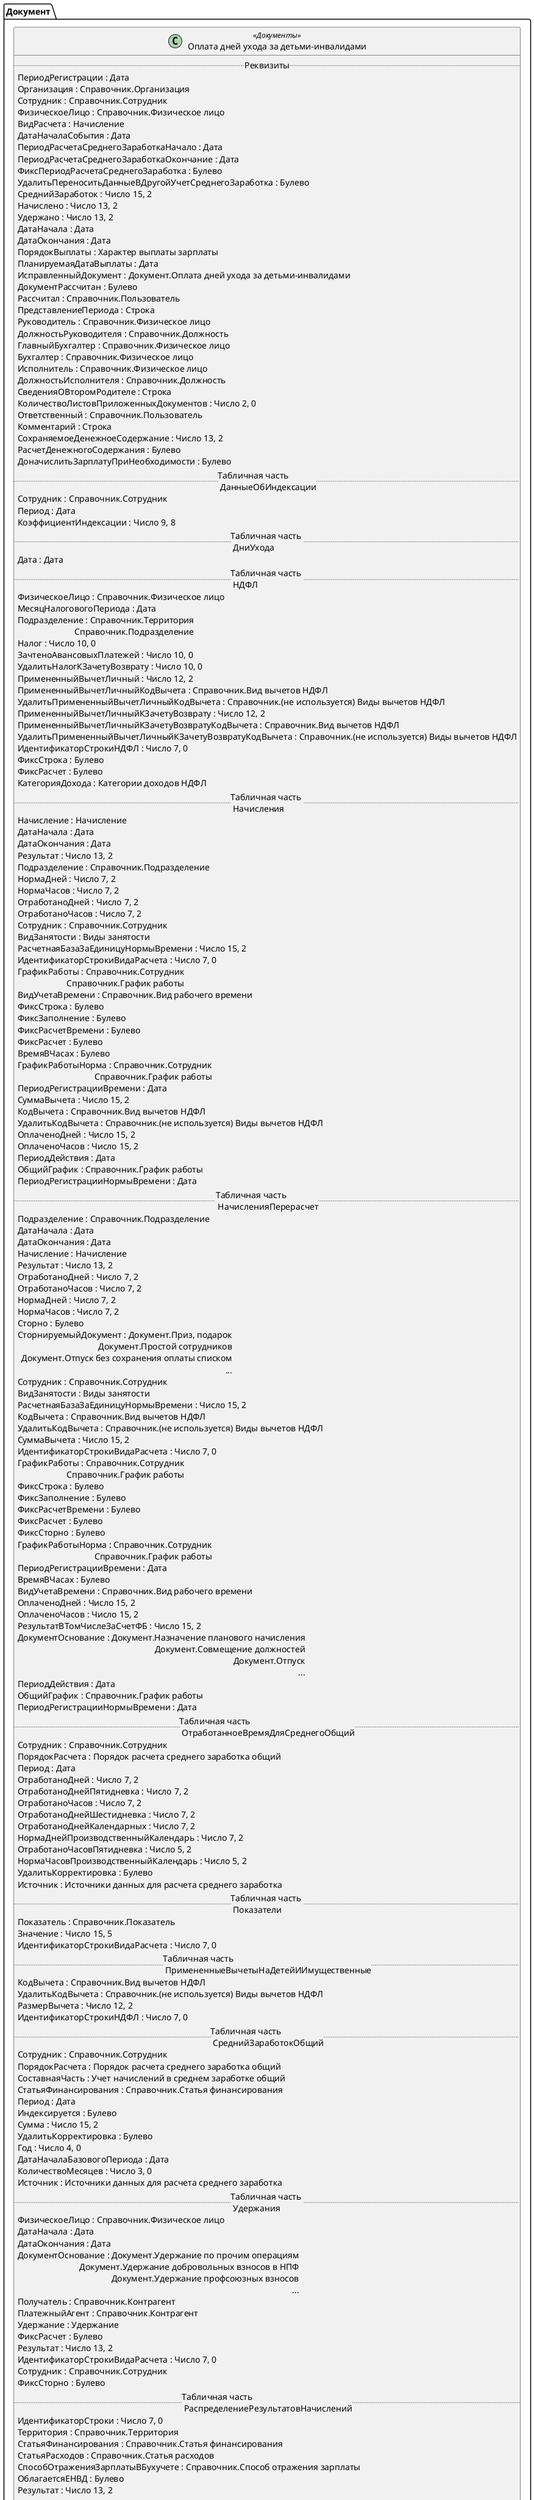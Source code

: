 ﻿@startuml ОплатаДнейУходаЗаДетьмиИнвалидами
'!include templates.wsd
'..\include templates.wsd
class Документ.ОплатаДнейУходаЗаДетьмиИнвалидами as "Оплата дней ухода за детьми-инвалидами" <<Документы>>
{
..Реквизиты..
ПериодРегистрации : Дата
Организация : Справочник.Организация
Сотрудник : Справочник.Сотрудник
ФизическоеЛицо : Справочник.Физическое лицо
ВидРасчета : Начисление
ДатаНачалаСобытия : Дата
ПериодРасчетаСреднегоЗаработкаНачало : Дата
ПериодРасчетаСреднегоЗаработкаОкончание : Дата
ФиксПериодРасчетаСреднегоЗаработка : Булево
УдалитьПереноситьДанныеВДругойУчетСреднегоЗаработка : Булево
СреднийЗаработок : Число 15, 2
Начислено : Число 13, 2
Удержано : Число 13, 2
ДатаНачала : Дата
ДатаОкончания : Дата
ПорядокВыплаты : Характер выплаты зарплаты
ПланируемаяДатаВыплаты : Дата
ИсправленныйДокумент : Документ.Оплата дней ухода за детьми-инвалидами
ДокументРассчитан : Булево
Рассчитал : Справочник.Пользователь
ПредставлениеПериода : Строка
Руководитель : Справочник.Физическое лицо
ДолжностьРуководителя : Справочник.Должность
ГлавныйБухгалтер : Справочник.Физическое лицо
Бухгалтер : Справочник.Физическое лицо
Исполнитель : Справочник.Физическое лицо
ДолжностьИсполнителя : Справочник.Должность
СведенияОВторомРодителе : Строка
КоличествоЛистовПриложенныхДокументов : Число 2, 0
Ответственный : Справочник.Пользователь
Комментарий : Строка
СохраняемоеДенежноеСодержание : Число 13, 2
РасчетДенежногоСодержания : Булево
ДоначислитьЗарплатуПриНеобходимости : Булево
..Табличная часть \n ДанныеОбИндексации..
Сотрудник : Справочник.Сотрудник
Период : Дата
КоэффициентИндексации : Число 9, 8
..Табличная часть \n ДниУхода..
Дата : Дата
..Табличная часть \n НДФЛ..
ФизическоеЛицо : Справочник.Физическое лицо
МесяцНалоговогоПериода : Дата
Подразделение : Справочник.Территория\rСправочник.Подразделение
Налог : Число 10, 0
ЗачтеноАвансовыхПлатежей : Число 10, 0
УдалитьНалогКЗачетуВозврату : Число 10, 0
ПримененныйВычетЛичный : Число 12, 2
ПримененныйВычетЛичныйКодВычета : Справочник.Вид вычетов НДФЛ
УдалитьПримененныйВычетЛичныйКодВычета : Справочник.(не используется) Виды вычетов НДФЛ
ПримененныйВычетЛичныйКЗачетуВозврату : Число 12, 2
ПримененныйВычетЛичныйКЗачетуВозвратуКодВычета : Справочник.Вид вычетов НДФЛ
УдалитьПримененныйВычетЛичныйКЗачетуВозвратуКодВычета : Справочник.(не используется) Виды вычетов НДФЛ
ИдентификаторСтрокиНДФЛ : Число 7, 0
ФиксСтрока : Булево
ФиксРасчет : Булево
КатегорияДохода : Категории доходов НДФЛ
..Табличная часть \n Начисления..
Начисление : Начисление
ДатаНачала : Дата
ДатаОкончания : Дата
Результат : Число 13, 2
Подразделение : Справочник.Подразделение
НормаДней : Число 7, 2
НормаЧасов : Число 7, 2
ОтработаноДней : Число 7, 2
ОтработаноЧасов : Число 7, 2
Сотрудник : Справочник.Сотрудник
ВидЗанятости : Виды занятости
РасчетнаяБазаЗаЕдиницуНормыВремени : Число 15, 2
ИдентификаторСтрокиВидаРасчета : Число 7, 0
ГрафикРаботы : Справочник.Сотрудник\rСправочник.График работы
ВидУчетаВремени : Справочник.Вид рабочего времени
ФиксСтрока : Булево
ФиксЗаполнение : Булево
ФиксРасчетВремени : Булево
ФиксРасчет : Булево
ВремяВЧасах : Булево
ГрафикРаботыНорма : Справочник.Сотрудник\rСправочник.График работы
ПериодРегистрацииВремени : Дата
СуммаВычета : Число 15, 2
КодВычета : Справочник.Вид вычетов НДФЛ
УдалитьКодВычета : Справочник.(не используется) Виды вычетов НДФЛ
ОплаченоДней : Число 15, 2
ОплаченоЧасов : Число 15, 2
ПериодДействия : Дата
ОбщийГрафик : Справочник.График работы
ПериодРегистрацииНормыВремени : Дата
..Табличная часть \n НачисленияПерерасчет..
Подразделение : Справочник.Подразделение
ДатаНачала : Дата
ДатаОкончания : Дата
Начисление : Начисление
Результат : Число 13, 2
ОтработаноДней : Число 7, 2
ОтработаноЧасов : Число 7, 2
НормаДней : Число 7, 2
НормаЧасов : Число 7, 2
Сторно : Булево
СторнируемыйДокумент : Документ.Приз, подарок\rДокумент.Простой сотрудников\rДокумент.Отпуск без сохранения оплаты списком\r...
Сотрудник : Справочник.Сотрудник
ВидЗанятости : Виды занятости
РасчетнаяБазаЗаЕдиницуНормыВремени : Число 15, 2
КодВычета : Справочник.Вид вычетов НДФЛ
УдалитьКодВычета : Справочник.(не используется) Виды вычетов НДФЛ
СуммаВычета : Число 15, 2
ИдентификаторСтрокиВидаРасчета : Число 7, 0
ГрафикРаботы : Справочник.Сотрудник\rСправочник.График работы
ФиксСтрока : Булево
ФиксЗаполнение : Булево
ФиксРасчетВремени : Булево
ФиксРасчет : Булево
ФиксСторно : Булево
ГрафикРаботыНорма : Справочник.Сотрудник\rСправочник.График работы
ПериодРегистрацииВремени : Дата
ВремяВЧасах : Булево
ВидУчетаВремени : Справочник.Вид рабочего времени
ОплаченоДней : Число 15, 2
ОплаченоЧасов : Число 15, 2
РезультатВТомЧислеЗаСчетФБ : Число 15, 2
ДокументОснование : Документ.Назначение планового начисления\rДокумент.Совмещение должностей\rДокумент.Отпуск\r...
ПериодДействия : Дата
ОбщийГрафик : Справочник.График работы
ПериодРегистрацииНормыВремени : Дата
..Табличная часть \n ОтработанноеВремяДляСреднегоОбщий..
Сотрудник : Справочник.Сотрудник
ПорядокРасчета : Порядок расчета среднего заработка общий
Период : Дата
ОтработаноДней : Число 7, 2
ОтработаноДнейПятидневка : Число 7, 2
ОтработаноЧасов : Число 7, 2
ОтработаноДнейШестидневка : Число 7, 2
ОтработаноДнейКалендарных : Число 7, 2
НормаДнейПроизводственныйКалендарь : Число 7, 2
ОтработаноЧасовПятидневка : Число 5, 2
НормаЧасовПроизводственныйКалендарь : Число 5, 2
УдалитьКорректировка : Булево
Источник : Источники данных для расчета среднего заработка
..Табличная часть \n Показатели..
Показатель : Справочник.Показатель
Значение : Число 15, 5
ИдентификаторСтрокиВидаРасчета : Число 7, 0
..Табличная часть \n ПримененныеВычетыНаДетейИИмущественные..
КодВычета : Справочник.Вид вычетов НДФЛ
УдалитьКодВычета : Справочник.(не используется) Виды вычетов НДФЛ
РазмерВычета : Число 12, 2
ИдентификаторСтрокиНДФЛ : Число 7, 0
..Табличная часть \n СреднийЗаработокОбщий..
Сотрудник : Справочник.Сотрудник
ПорядокРасчета : Порядок расчета среднего заработка общий
СоставнаяЧасть : Учет начислений в среднем заработке общий
СтатьяФинансирования : Справочник.Статья финансирования
Период : Дата
Индексируется : Булево
Сумма : Число 15, 2
УдалитьКорректировка : Булево
Год : Число 4, 0
ДатаНачалаБазовогоПериода : Дата
КоличествоМесяцев : Число 3, 0
Источник : Источники данных для расчета среднего заработка
..Табличная часть \n Удержания..
ФизическоеЛицо : Справочник.Физическое лицо
ДатаНачала : Дата
ДатаОкончания : Дата
ДокументОснование : Документ.Удержание по прочим операциям\rДокумент.Удержание добровольных взносов в НПФ\rДокумент.Удержание профсоюзных взносов\r...
Получатель : Справочник.Контрагент
ПлатежныйАгент : Справочник.Контрагент
Удержание : Удержание
ФиксРасчет : Булево
Результат : Число 13, 2
ИдентификаторСтрокиВидаРасчета : Число 7, 0
Сотрудник : Справочник.Сотрудник
ФиксСторно : Булево
..Табличная часть \n РаспределениеРезультатовНачислений..
ИдентификаторСтроки : Число 7, 0
Территория : Справочник.Территория
СтатьяФинансирования : Справочник.Статья финансирования
СтатьяРасходов : Справочник.Статья расходов
СпособОтраженияЗарплатыВБухучете : Справочник.Способ отражения зарплаты
ОблагаетсяЕНВД : Булево
Результат : Число 13, 2
..Табличная часть \n РаспределениеРезультатовУдержаний..
ИдентификаторСтроки : Число 7, 0
ВидУдержания : Виды особых начислений и удержаний\rУдержание
Сотрудник : Справочник.Сотрудник
Подразделение : Справочник.Подразделение
СтатьяФинансирования : Справочник.Статья финансирования
СтатьяРасходов : Справочник.Статья расходов
Результат : Число 13, 2
..Табличная часть \n РаспределениеПоТерриториямУсловиямТруда..
ИдентификаторСтроки : Число 7, 0
Территория : Справочник.Территория
УсловияТруда : Справочник.Условия труда
ДоляРаспределения : Число 15, 5
Результат : Число 15, 2
ИдентификаторСтрокиПоказателей : Число 7, 0
СуммаВычета : Число 13, 0
..Табличная часть \n КорректировкиВыплаты..
ФизическоеЛицо : Справочник.Физическое лицо
КорректировкаВыплаты : Число 15, 2
ИдентификаторСтроки : Число 7, 0
ФиксСтрока : Булево
ФиксРасчет : Булево
..Табличная часть \n НачисленияПерерасчетНулевыеСторно..
Подразделение : Справочник.Подразделение
ДатаНачала : Дата
ДатаОкончания : Дата
Начисление : Начисление
Сторно : Булево
СторнируемыйДокумент : Документ.Приз, подарок\rДокумент.Простой сотрудников\rДокумент.Отпуск без сохранения оплаты списком\r...
Сотрудник : Справочник.Сотрудник
ВидЗанятости : Виды занятости
ИдентификаторСтрокиВидаРасчета : Число 7, 0
ГрафикРаботы : Справочник.Сотрудник\rСправочник.График работы
ФиксСторно : Булево
ГрафикРаботыНорма : Справочник.Сотрудник\rСправочник.График работы
ДокументОснование : Документ.Назначение планового начисления\rДокумент.Совмещение должностей\rДокумент.Отпуск\r...
ПериодДействия : Дата
Результат : Число 13, 2
ФиксРасчет : Булево
ФиксЗаполнение : Булево
ОбщийГрафик : Справочник.График работы
ПериодРегистрацииНормыВремени : Дата
ОтработаноДней : Число 7, 2
ОтработаноЧасов : Число 7, 2
..Табличная часть \n ДенежноеСодержание..
Сотрудник : Справочник.Сотрудник
Начисление : Начисление
НазначениеРасчета : Строка
ИдентификаторСтрокиВидаРасчета : Число 7, 0
Результат : Число 15, 2
ФиксРасчет : Булево
..Табличная часть \n ДенежноеСодержаниеФактическиеНачисления..
Сотрудник : Справочник.Сотрудник
НазначениеРасчета : Строка
Период : Дата
Сумма : Число 15, 2
Корректировка : Булево
Начисление : Начисление
..Табличная часть \n ДополнительныеРеквизиты..
Свойство : Дополнительный реквизит / сведение
Значение : Справочник.Профессия рабочего\rСправочник.Объект эксплуатации\rСправочник.Номенклатура\r...
ТекстоваяСтрока : Строка
..Движения..
Удержания : РегистрРасчета
РасчетыНалогоплательщиковСБюджетомПоНДФЛ : Остатки
ДанныеОВремениДляРасчетаСреднегоФСС : РегистрСведений
ЗначенияПоказателейУдержаний : РегистрСведений
ВзаиморасчетыССотрудниками : Остатки
ОтработанноеВремяПоСотрудникамАвансом : Обороты
НачисленияУдержанияПоСотрудникам : Обороты
ОтработанноеВремяПоСотрудникамКорректировка : Обороты
РасчетыСФондамиПоСтраховымВзносам : Остатки
ПорядокВыплатыДокументов : РегистрСведений
ПособияПоСоциальномуСтрахованию : Обороты
УдержанияДоПределаПоСотрудникам : Остатки
ДанныеСостоянийСотрудников : РегистрСведений
РаспределениеПоТерриториямУсловиямТруда : РегистрСведений
БухгалтерскиеВзаиморасчетыССотрудниками : Остатки
ДанныеОВремениДляРасчетаСреднегоОбщий : Обороты
ФактическиеОтпуска : Обороты
СведенияОДоходахСтраховыеВзносы : Обороты
ИмущественныеВычетыНДФЛ : Остатки
ДанныеОНачисленияхДляРасчетаСреднегоЗаработкаОбщий : Обороты
ЗначенияПоказателейНачислений : РегистрСведений
ПредоставленныеСтандартныеИСоциальныеВычетыНДФЛ : Обороты
ЗарплатаКВыплатеАвансом : Остатки
УдержанияПоИсполнительнымДокументам : Обороты
ОтработанноеВремяПоСотрудникам : Обороты
Начисления : РегистрРасчета
СведенияОДоходахНДФЛ : Обороты
НачисленияУдержанияПоСотрудникамАвансом : Обороты
БухучетНачисленияУдержанияПоСотрудникам : Обороты
ЗарплатаКВыплате : Остатки
ПараметрыПериодовСтажаПФР : РегистрСведений
ДанныеОНачисленияхДляРасчетаСреднегоЗаработкаФСС : Обороты
АвансовыеПлатежиИностранцевПоНДФЛ : Остатки
}
@enduml
